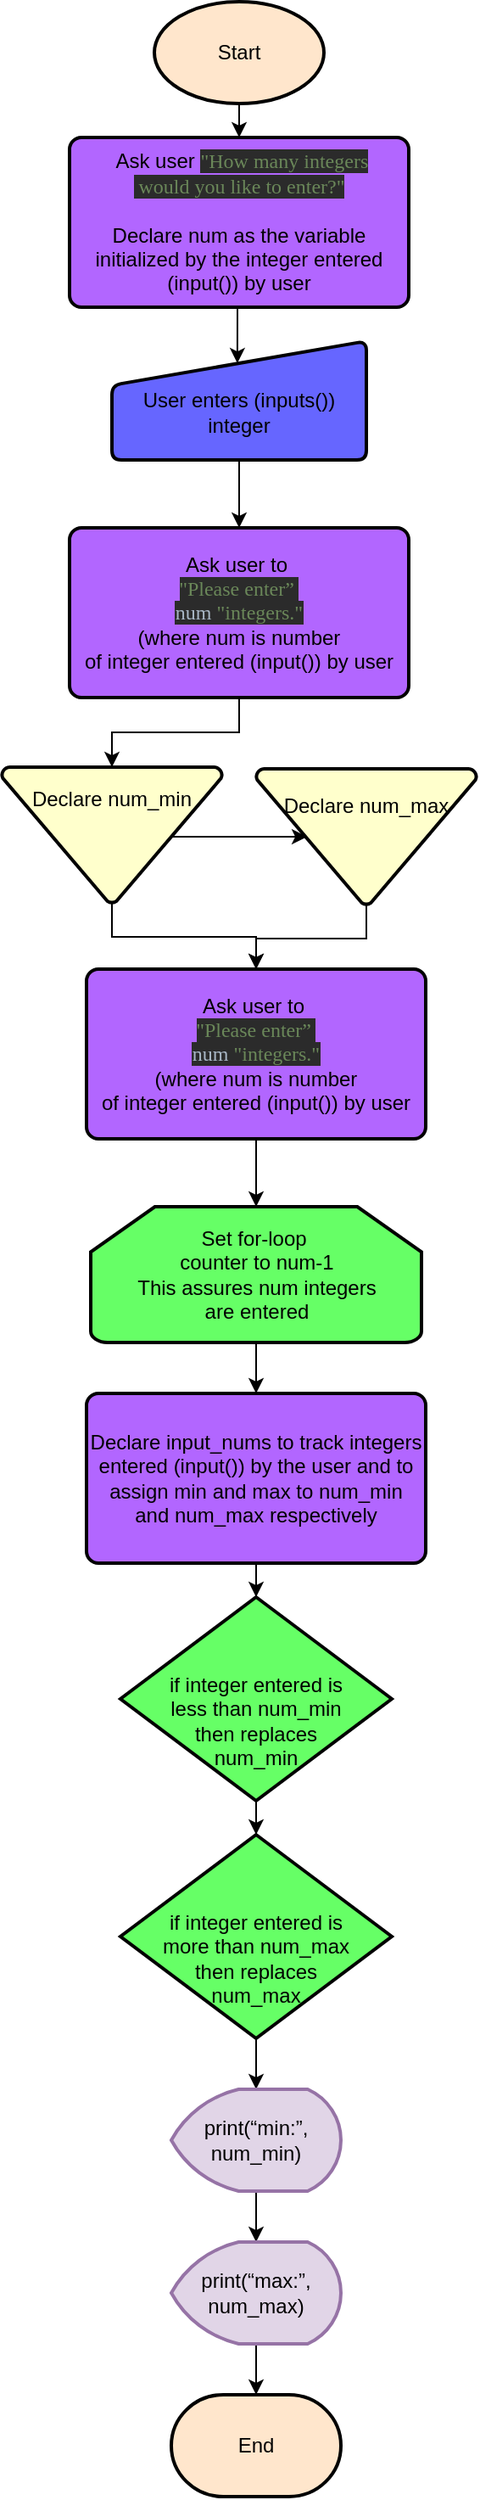 <mxfile version="12.5.5" type="github">
  <diagram id="C5RBs43oDa-KdzZeNtuy" name="Page-1">
    <mxGraphModel dx="522" dy="1797" grid="1" gridSize="10" guides="1" tooltips="1" connect="1" arrows="1" fold="1" page="1" pageScale="1" pageWidth="827" pageHeight="1169" math="0" shadow="0">
      <root>
        <mxCell id="WIyWlLk6GJQsqaUBKTNV-0"/>
        <mxCell id="WIyWlLk6GJQsqaUBKTNV-1" parent="WIyWlLk6GJQsqaUBKTNV-0"/>
        <mxCell id="zFGTWXLyDL38vy-QKdds-5" style="edgeStyle=orthogonalEdgeStyle;rounded=0;orthogonalLoop=1;jettySize=auto;html=1;exitX=0.5;exitY=1;exitDx=0;exitDy=0;exitPerimeter=0;entryX=0.5;entryY=0;entryDx=0;entryDy=0;" parent="WIyWlLk6GJQsqaUBKTNV-1" source="zFGTWXLyDL38vy-QKdds-0" edge="1">
          <mxGeometry relative="1" as="geometry">
            <mxPoint x="220" y="80" as="targetPoint"/>
          </mxGeometry>
        </mxCell>
        <mxCell id="zFGTWXLyDL38vy-QKdds-0" value="Start" style="strokeWidth=2;html=1;shape=mxgraph.flowchart.start_1;whiteSpace=wrap;fillColor=#FFE6CC;" parent="WIyWlLk6GJQsqaUBKTNV-1" vertex="1">
          <mxGeometry x="170" width="100" height="60" as="geometry"/>
        </mxCell>
        <mxCell id="zFGTWXLyDL38vy-QKdds-2" value="End" style="strokeWidth=2;html=1;shape=mxgraph.flowchart.terminator;whiteSpace=wrap;fillColor=#FFE6CC;" parent="WIyWlLk6GJQsqaUBKTNV-1" vertex="1">
          <mxGeometry x="180" y="1410" width="100" height="60" as="geometry"/>
        </mxCell>
        <mxCell id="YAJCDJA3JRHrWHHWti8Y-2" style="edgeStyle=orthogonalEdgeStyle;rounded=0;orthogonalLoop=1;jettySize=auto;html=1;exitX=0.5;exitY=1;exitDx=0;exitDy=0;entryX=0.493;entryY=0.186;entryDx=0;entryDy=0;entryPerimeter=0;" edge="1" parent="WIyWlLk6GJQsqaUBKTNV-1" source="zFGTWXLyDL38vy-QKdds-8" target="YAJCDJA3JRHrWHHWti8Y-0">
          <mxGeometry relative="1" as="geometry"/>
        </mxCell>
        <mxCell id="zFGTWXLyDL38vy-QKdds-8" value="&lt;span&gt;&amp;nbsp;Ask user&amp;nbsp;&lt;/span&gt;&lt;font color=&quot;#6a8759&quot; face=&quot;Menlo&quot;&gt;&lt;span style=&quot;background-color: rgb(43 , 43 , 43)&quot;&gt;&quot;How many integers&lt;br&gt;&amp;nbsp;would you like to enter?&quot;&lt;br&gt;&lt;/span&gt;&lt;/font&gt;&lt;span&gt;&amp;nbsp; &amp;nbsp; &lt;br&gt;Declare num as the variable &lt;/span&gt;&lt;span&gt;initialized by the&amp;nbsp;&lt;/span&gt;&lt;span&gt;integer entered&lt;br&gt;(input())&amp;nbsp;by user&lt;/span&gt;" style="rounded=1;whiteSpace=wrap;html=1;absoluteArcSize=1;arcSize=14;strokeWidth=2;fillColor=#B266FF;" parent="WIyWlLk6GJQsqaUBKTNV-1" vertex="1">
          <mxGeometry x="120" y="80" width="200" height="100" as="geometry"/>
        </mxCell>
        <mxCell id="YAJCDJA3JRHrWHHWti8Y-4" value="" style="edgeStyle=orthogonalEdgeStyle;rounded=0;orthogonalLoop=1;jettySize=auto;html=1;" edge="1" parent="WIyWlLk6GJQsqaUBKTNV-1" source="YAJCDJA3JRHrWHHWti8Y-0" target="YAJCDJA3JRHrWHHWti8Y-3">
          <mxGeometry relative="1" as="geometry"/>
        </mxCell>
        <mxCell id="YAJCDJA3JRHrWHHWti8Y-0" value="&lt;br&gt;User enters (inputs()) integer" style="html=1;strokeWidth=2;shape=manualInput;whiteSpace=wrap;rounded=1;size=26;arcSize=11;fillColor=#6666FF;" vertex="1" parent="WIyWlLk6GJQsqaUBKTNV-1">
          <mxGeometry x="145" y="200" width="150" height="70" as="geometry"/>
        </mxCell>
        <mxCell id="YAJCDJA3JRHrWHHWti8Y-11" value="" style="edgeStyle=orthogonalEdgeStyle;rounded=0;orthogonalLoop=1;jettySize=auto;html=1;" edge="1" parent="WIyWlLk6GJQsqaUBKTNV-1" source="YAJCDJA3JRHrWHHWti8Y-3" target="YAJCDJA3JRHrWHHWti8Y-8">
          <mxGeometry relative="1" as="geometry"/>
        </mxCell>
        <mxCell id="YAJCDJA3JRHrWHHWti8Y-3" value="&lt;span style=&quot;white-space: nowrap&quot;&gt;Ask user to&lt;/span&gt;&lt;span style=&quot;font-size: 9pt ; white-space: nowrap ; font-family: &amp;#34;menlo&amp;#34; ; color: rgb(204 , 120 , 50)&quot;&gt;&amp;nbsp;&lt;br&gt;&lt;/span&gt;&lt;span style=&quot;white-space: nowrap ; color: rgb(106 , 135 , 89) ; font-family: &amp;#34;menlo&amp;#34; ; background-color: rgb(43 , 43 , 43)&quot;&gt;&quot;Please enter”&lt;/span&gt;&lt;span style=&quot;color: rgb(106 , 135 , 89) ; font-family: &amp;#34;menlo&amp;#34; ; white-space: nowrap ; background-color: rgb(43 , 43 , 43)&quot;&gt;&amp;nbsp;&lt;/span&gt;&lt;span style=&quot;white-space: nowrap ; color: rgb(106 , 135 , 89) ; font-family: &amp;#34;menlo&amp;#34; ; background-color: rgb(43 , 43 , 43)&quot;&gt;&lt;br&gt;&lt;/span&gt;&lt;span style=&quot;font-size: 9pt ; white-space: nowrap&quot;&gt;&lt;font color=&quot;#a9b7c6&quot; face=&quot;Menlo&quot;&gt;&lt;span style=&quot;background-color: rgb(43 , 43 , 43)&quot;&gt;num&amp;nbsp;&lt;/span&gt;&lt;/font&gt;&lt;/span&gt;&lt;span style=&quot;white-space: nowrap ; color: rgb(106 , 135 , 89) ; font-family: &amp;#34;menlo&amp;#34; ; background-color: rgb(43 , 43 , 43)&quot;&gt;&quot;integers.&quot;&lt;/span&gt;&lt;span style=&quot;font-size: 9pt ; white-space: nowrap&quot;&gt;&lt;font color=&quot;#a9b7c6&quot; face=&quot;Menlo&quot;&gt;&lt;span style=&quot;background-color: rgb(43 , 43 , 43)&quot;&gt;&lt;br&gt;&lt;/span&gt;&lt;/font&gt;(where num is number&lt;br&gt;of integer entered (input()) by user&lt;/span&gt;" style="rounded=1;whiteSpace=wrap;html=1;absoluteArcSize=1;arcSize=14;strokeWidth=2;fillColor=#B266FF;" vertex="1" parent="WIyWlLk6GJQsqaUBKTNV-1">
          <mxGeometry x="120" y="310" width="200" height="100" as="geometry"/>
        </mxCell>
        <mxCell id="YAJCDJA3JRHrWHHWti8Y-21" value="" style="edgeStyle=orthogonalEdgeStyle;rounded=0;orthogonalLoop=1;jettySize=auto;html=1;" edge="1" parent="WIyWlLk6GJQsqaUBKTNV-1" source="YAJCDJA3JRHrWHHWti8Y-5" target="YAJCDJA3JRHrWHHWti8Y-20">
          <mxGeometry relative="1" as="geometry"/>
        </mxCell>
        <mxCell id="YAJCDJA3JRHrWHHWti8Y-5" value="&lt;span style=&quot;white-space: normal&quot;&gt;Set for-loop&amp;nbsp;&lt;/span&gt;&lt;br style=&quot;white-space: normal&quot;&gt;&lt;span style=&quot;white-space: normal&quot;&gt;counter to num-1&lt;/span&gt;&lt;br style=&quot;white-space: normal&quot;&gt;&lt;span style=&quot;white-space: normal&quot;&gt;This assures num integers&lt;/span&gt;&lt;br style=&quot;white-space: normal&quot;&gt;&lt;span style=&quot;white-space: normal&quot;&gt;are entered&lt;/span&gt;" style="strokeWidth=2;html=1;shape=mxgraph.flowchart.loop_limit;whiteSpace=wrap;fillColor=#66FF66;" vertex="1" parent="WIyWlLk6GJQsqaUBKTNV-1">
          <mxGeometry x="132.5" y="710" width="195" height="80" as="geometry"/>
        </mxCell>
        <mxCell id="YAJCDJA3JRHrWHHWti8Y-35" value="" style="edgeStyle=orthogonalEdgeStyle;rounded=0;orthogonalLoop=1;jettySize=auto;html=1;" edge="1" parent="WIyWlLk6GJQsqaUBKTNV-1" source="YAJCDJA3JRHrWHHWti8Y-7" target="YAJCDJA3JRHrWHHWti8Y-25">
          <mxGeometry relative="1" as="geometry"/>
        </mxCell>
        <mxCell id="YAJCDJA3JRHrWHHWti8Y-7" value="&lt;p style=&quot;line-height: 117%&quot;&gt;&lt;br&gt;&lt;/p&gt;&lt;p style=&quot;line-height: 117%&quot;&gt;if integer entered is &lt;br&gt;less than num_min&lt;br&gt;then replaces&lt;br&gt;num_min&lt;br&gt;&lt;/p&gt;" style="strokeWidth=2;html=1;shape=mxgraph.flowchart.decision;whiteSpace=wrap;fillColor=#66FF66;" vertex="1" parent="WIyWlLk6GJQsqaUBKTNV-1">
          <mxGeometry x="150" y="940" width="160" height="120" as="geometry"/>
        </mxCell>
        <mxCell id="YAJCDJA3JRHrWHHWti8Y-15" style="edgeStyle=orthogonalEdgeStyle;rounded=0;orthogonalLoop=1;jettySize=auto;html=1;exitX=0.769;exitY=0.513;exitDx=0;exitDy=0;exitPerimeter=0;entryX=0.231;entryY=0.5;entryDx=0;entryDy=0;entryPerimeter=0;" edge="1" parent="WIyWlLk6GJQsqaUBKTNV-1" source="YAJCDJA3JRHrWHHWti8Y-8" target="YAJCDJA3JRHrWHHWti8Y-13">
          <mxGeometry relative="1" as="geometry">
            <mxPoint x="280" y="490" as="targetPoint"/>
          </mxGeometry>
        </mxCell>
        <mxCell id="YAJCDJA3JRHrWHHWti8Y-17" value="" style="edgeStyle=orthogonalEdgeStyle;rounded=0;orthogonalLoop=1;jettySize=auto;html=1;" edge="1" parent="WIyWlLk6GJQsqaUBKTNV-1" source="YAJCDJA3JRHrWHHWti8Y-8" target="YAJCDJA3JRHrWHHWti8Y-14">
          <mxGeometry relative="1" as="geometry"/>
        </mxCell>
        <mxCell id="YAJCDJA3JRHrWHHWti8Y-8" value="&lt;p style=&quot;line-height: 177%&quot;&gt;Declare num_min&lt;br&gt;&lt;br&gt;&lt;br&gt;&lt;/p&gt;" style="strokeWidth=2;html=1;shape=mxgraph.flowchart.merge_or_storage;whiteSpace=wrap;fillColor=#FFFFCC;" vertex="1" parent="WIyWlLk6GJQsqaUBKTNV-1">
          <mxGeometry x="80" y="451" width="130" height="80" as="geometry"/>
        </mxCell>
        <mxCell id="YAJCDJA3JRHrWHHWti8Y-16" value="" style="edgeStyle=orthogonalEdgeStyle;rounded=0;orthogonalLoop=1;jettySize=auto;html=1;" edge="1" parent="WIyWlLk6GJQsqaUBKTNV-1" source="YAJCDJA3JRHrWHHWti8Y-13" target="YAJCDJA3JRHrWHHWti8Y-14">
          <mxGeometry relative="1" as="geometry"/>
        </mxCell>
        <mxCell id="YAJCDJA3JRHrWHHWti8Y-13" value="&lt;p style=&quot;line-height: 297%&quot;&gt;Declare num_max&lt;br&gt;&lt;br&gt;&lt;/p&gt;" style="strokeWidth=2;html=1;shape=mxgraph.flowchart.merge_or_storage;whiteSpace=wrap;fillColor=#FFFFCC;" vertex="1" parent="WIyWlLk6GJQsqaUBKTNV-1">
          <mxGeometry x="230" y="452" width="130" height="80" as="geometry"/>
        </mxCell>
        <mxCell id="YAJCDJA3JRHrWHHWti8Y-19" value="" style="edgeStyle=orthogonalEdgeStyle;rounded=0;orthogonalLoop=1;jettySize=auto;html=1;" edge="1" parent="WIyWlLk6GJQsqaUBKTNV-1" source="YAJCDJA3JRHrWHHWti8Y-14" target="YAJCDJA3JRHrWHHWti8Y-5">
          <mxGeometry relative="1" as="geometry"/>
        </mxCell>
        <mxCell id="YAJCDJA3JRHrWHHWti8Y-14" value="&lt;span style=&quot;white-space: nowrap&quot;&gt;Ask user to&lt;/span&gt;&lt;span style=&quot;font-size: 9pt ; white-space: nowrap ; font-family: &amp;#34;menlo&amp;#34; ; color: rgb(204 , 120 , 50)&quot;&gt;&amp;nbsp;&lt;br&gt;&lt;/span&gt;&lt;span style=&quot;white-space: nowrap ; color: rgb(106 , 135 , 89) ; font-family: &amp;#34;menlo&amp;#34; ; background-color: rgb(43 , 43 , 43)&quot;&gt;&quot;Please enter”&lt;/span&gt;&lt;span style=&quot;color: rgb(106 , 135 , 89) ; font-family: &amp;#34;menlo&amp;#34; ; white-space: nowrap ; background-color: rgb(43 , 43 , 43)&quot;&gt;&amp;nbsp;&lt;/span&gt;&lt;span style=&quot;white-space: nowrap ; color: rgb(106 , 135 , 89) ; font-family: &amp;#34;menlo&amp;#34; ; background-color: rgb(43 , 43 , 43)&quot;&gt;&lt;br&gt;&lt;/span&gt;&lt;span style=&quot;font-size: 9pt ; white-space: nowrap&quot;&gt;&lt;font color=&quot;#a9b7c6&quot; face=&quot;Menlo&quot;&gt;&lt;span style=&quot;background-color: rgb(43 , 43 , 43)&quot;&gt;num&amp;nbsp;&lt;/span&gt;&lt;/font&gt;&lt;/span&gt;&lt;span style=&quot;white-space: nowrap ; color: rgb(106 , 135 , 89) ; font-family: &amp;#34;menlo&amp;#34; ; background-color: rgb(43 , 43 , 43)&quot;&gt;&quot;integers.&quot;&lt;/span&gt;&lt;span style=&quot;font-size: 9pt ; white-space: nowrap&quot;&gt;&lt;font color=&quot;#a9b7c6&quot; face=&quot;Menlo&quot;&gt;&lt;span style=&quot;background-color: rgb(43 , 43 , 43)&quot;&gt;&lt;br&gt;&lt;/span&gt;&lt;/font&gt;(where num is number&lt;br&gt;of integer entered (input()) by user&lt;/span&gt;" style="rounded=1;whiteSpace=wrap;html=1;absoluteArcSize=1;arcSize=14;strokeWidth=2;fillColor=#B266FF;" vertex="1" parent="WIyWlLk6GJQsqaUBKTNV-1">
          <mxGeometry x="130" y="570" width="200" height="100" as="geometry"/>
        </mxCell>
        <mxCell id="YAJCDJA3JRHrWHHWti8Y-23" value="" style="edgeStyle=orthogonalEdgeStyle;rounded=0;orthogonalLoop=1;jettySize=auto;html=1;" edge="1" parent="WIyWlLk6GJQsqaUBKTNV-1" source="YAJCDJA3JRHrWHHWti8Y-20" target="YAJCDJA3JRHrWHHWti8Y-7">
          <mxGeometry relative="1" as="geometry"/>
        </mxCell>
        <mxCell id="YAJCDJA3JRHrWHHWti8Y-20" value="&lt;span style=&quot;white-space: nowrap&quot;&gt;Declare input_nums to track integers&lt;br&gt;&lt;/span&gt;entered (input()) by the user and to&lt;br&gt;assign min and max to num_min&lt;br&gt;and num_max respectively" style="rounded=1;whiteSpace=wrap;html=1;absoluteArcSize=1;arcSize=14;strokeWidth=2;fillColor=#B266FF;" vertex="1" parent="WIyWlLk6GJQsqaUBKTNV-1">
          <mxGeometry x="130" y="820" width="200" height="100" as="geometry"/>
        </mxCell>
        <mxCell id="YAJCDJA3JRHrWHHWti8Y-34" value="" style="edgeStyle=orthogonalEdgeStyle;rounded=0;orthogonalLoop=1;jettySize=auto;html=1;" edge="1" parent="WIyWlLk6GJQsqaUBKTNV-1" source="YAJCDJA3JRHrWHHWti8Y-25" target="YAJCDJA3JRHrWHHWti8Y-28">
          <mxGeometry relative="1" as="geometry"/>
        </mxCell>
        <mxCell id="YAJCDJA3JRHrWHHWti8Y-25" value="&lt;p style=&quot;line-height: 117%&quot;&gt;&lt;br&gt;&lt;/p&gt;&lt;p style=&quot;line-height: 117%&quot;&gt;if integer entered is &lt;br&gt;more than num_max&lt;br&gt;then replaces&lt;br&gt;num_max&lt;br&gt;&lt;/p&gt;" style="strokeWidth=2;html=1;shape=mxgraph.flowchart.decision;whiteSpace=wrap;fillColor=#66FF66;" vertex="1" parent="WIyWlLk6GJQsqaUBKTNV-1">
          <mxGeometry x="150" y="1080" width="160" height="120" as="geometry"/>
        </mxCell>
        <mxCell id="YAJCDJA3JRHrWHHWti8Y-36" value="" style="edgeStyle=orthogonalEdgeStyle;rounded=0;orthogonalLoop=1;jettySize=auto;html=1;" edge="1" parent="WIyWlLk6GJQsqaUBKTNV-1" source="YAJCDJA3JRHrWHHWti8Y-28" target="YAJCDJA3JRHrWHHWti8Y-29">
          <mxGeometry relative="1" as="geometry"/>
        </mxCell>
        <mxCell id="YAJCDJA3JRHrWHHWti8Y-28" value="print(“min:”, num_min)" style="strokeWidth=2;html=1;shape=mxgraph.flowchart.display;whiteSpace=wrap;fillColor=#e1d5e7;strokeColor=#9673a6;" vertex="1" parent="WIyWlLk6GJQsqaUBKTNV-1">
          <mxGeometry x="180" y="1230" width="100" height="60" as="geometry"/>
        </mxCell>
        <mxCell id="YAJCDJA3JRHrWHHWti8Y-37" value="" style="edgeStyle=orthogonalEdgeStyle;rounded=0;orthogonalLoop=1;jettySize=auto;html=1;" edge="1" parent="WIyWlLk6GJQsqaUBKTNV-1" source="YAJCDJA3JRHrWHHWti8Y-29" target="zFGTWXLyDL38vy-QKdds-2">
          <mxGeometry relative="1" as="geometry"/>
        </mxCell>
        <mxCell id="YAJCDJA3JRHrWHHWti8Y-29" value="print(“max:”, num_max)" style="strokeWidth=2;html=1;shape=mxgraph.flowchart.display;whiteSpace=wrap;fillColor=#e1d5e7;strokeColor=#9673a6;" vertex="1" parent="WIyWlLk6GJQsqaUBKTNV-1">
          <mxGeometry x="180" y="1320" width="100" height="60" as="geometry"/>
        </mxCell>
      </root>
    </mxGraphModel>
  </diagram>
</mxfile>
